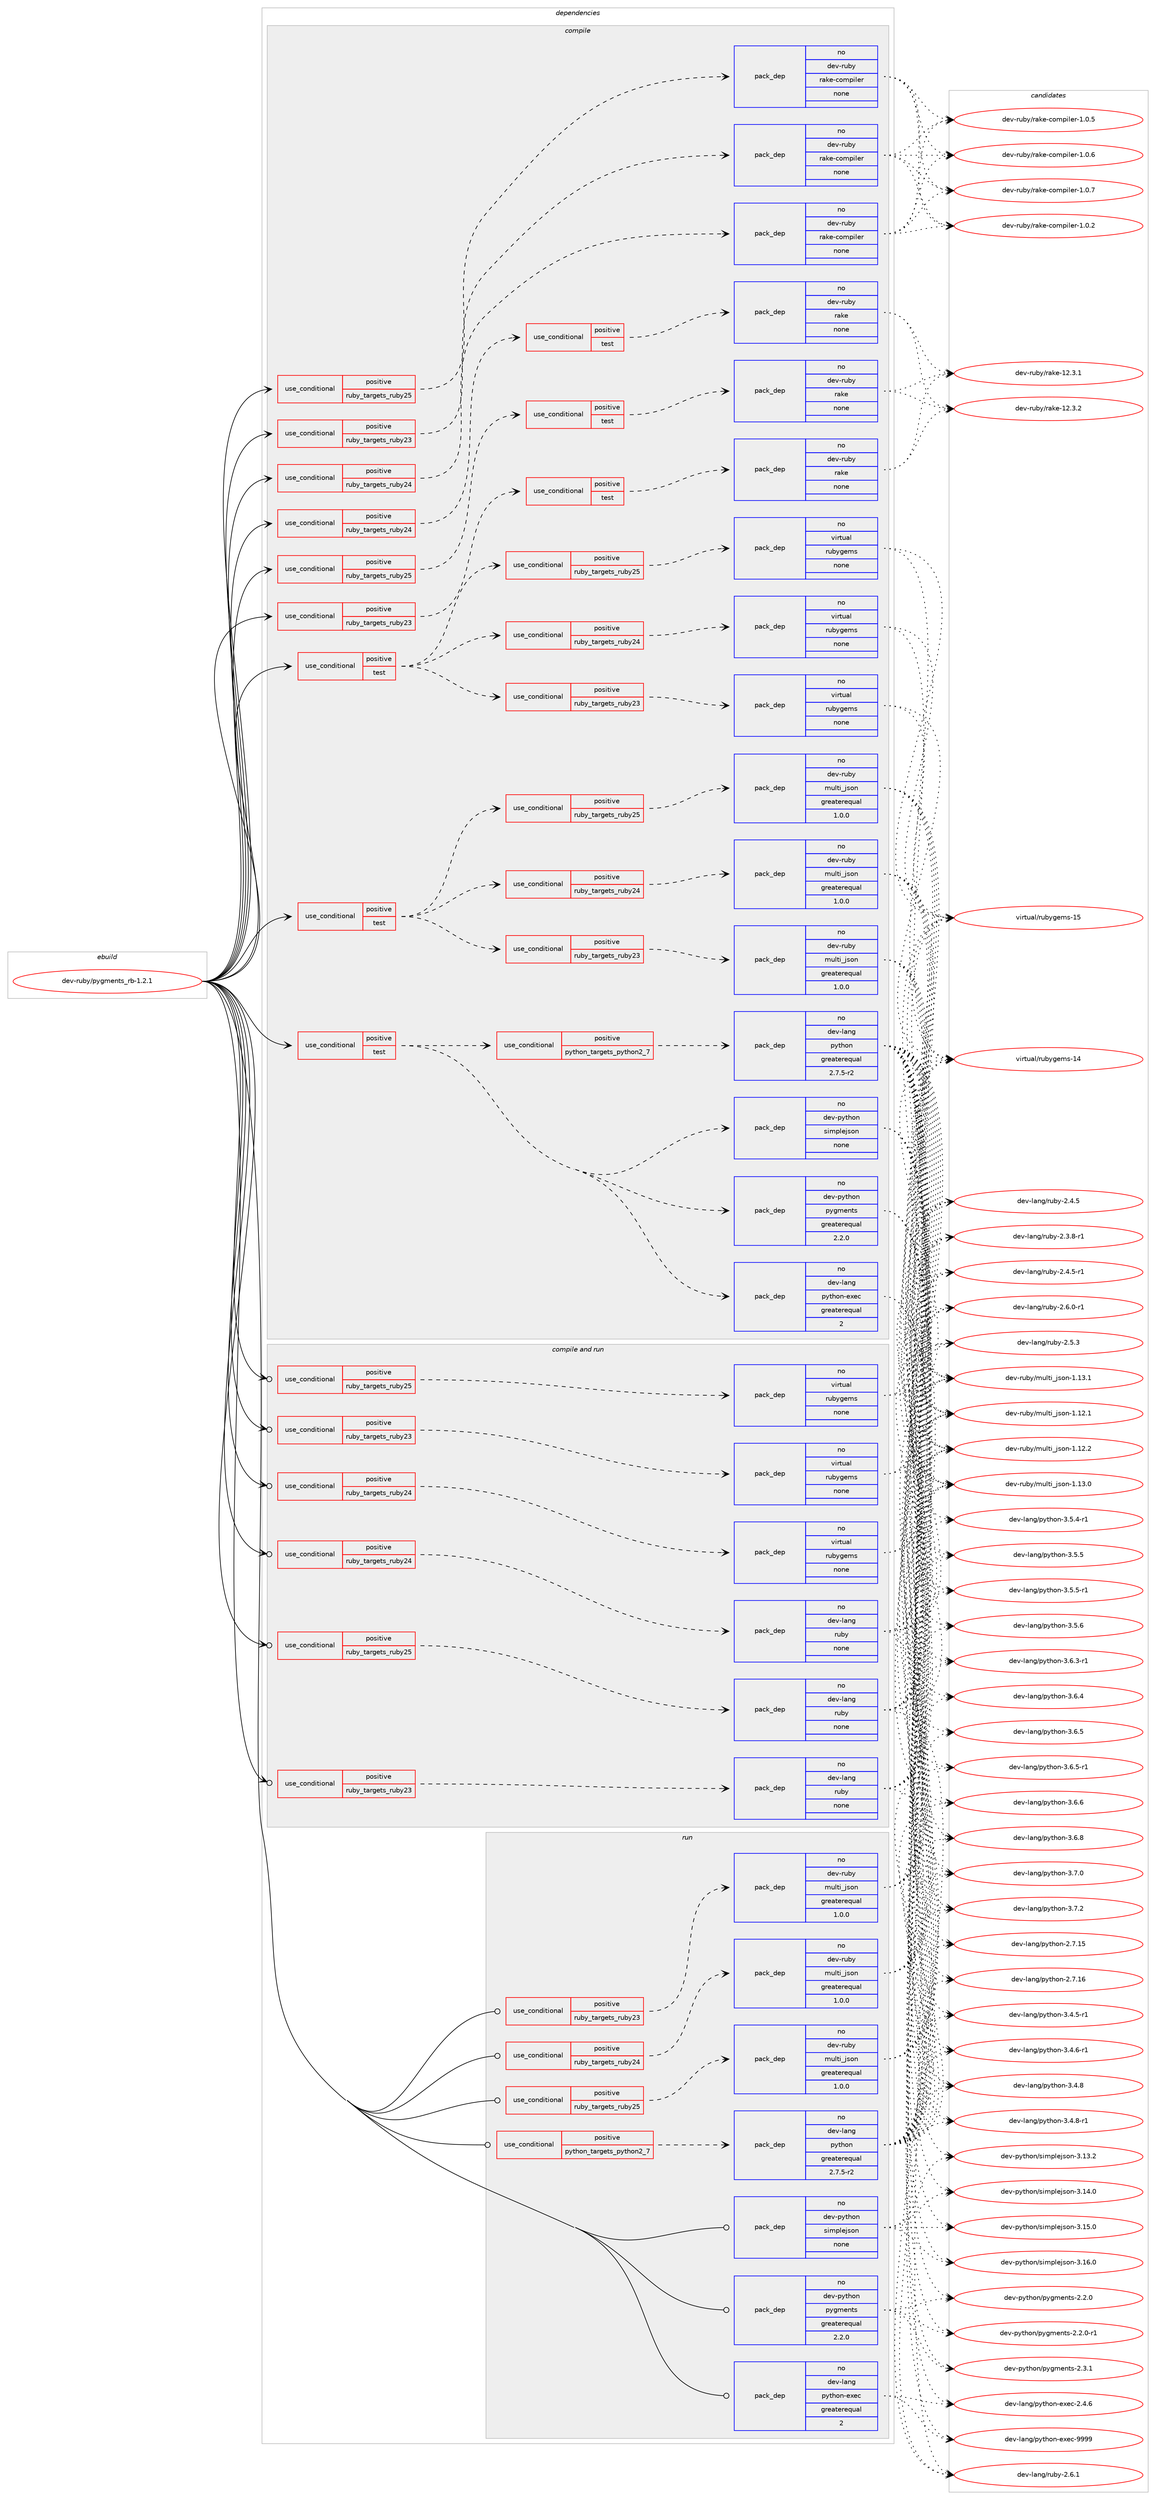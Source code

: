 digraph prolog {

# *************
# Graph options
# *************

newrank=true;
concentrate=true;
compound=true;
graph [rankdir=LR,fontname=Helvetica,fontsize=10,ranksep=1.5];#, ranksep=2.5, nodesep=0.2];
edge  [arrowhead=vee];
node  [fontname=Helvetica,fontsize=10];

# **********
# The ebuild
# **********

subgraph cluster_leftcol {
color=gray;
rank=same;
label=<<i>ebuild</i>>;
id [label="dev-ruby/pygments_rb-1.2.1", color=red, width=4, href="../dev-ruby/pygments_rb-1.2.1.svg"];
}

# ****************
# The dependencies
# ****************

subgraph cluster_midcol {
color=gray;
label=<<i>dependencies</i>>;
subgraph cluster_compile {
fillcolor="#eeeeee";
style=filled;
label=<<i>compile</i>>;
subgraph cond410202 {
dependency1513046 [label=<<TABLE BORDER="0" CELLBORDER="1" CELLSPACING="0" CELLPADDING="4"><TR><TD ROWSPAN="3" CELLPADDING="10">use_conditional</TD></TR><TR><TD>positive</TD></TR><TR><TD>ruby_targets_ruby23</TD></TR></TABLE>>, shape=none, color=red];
subgraph cond410203 {
dependency1513047 [label=<<TABLE BORDER="0" CELLBORDER="1" CELLSPACING="0" CELLPADDING="4"><TR><TD ROWSPAN="3" CELLPADDING="10">use_conditional</TD></TR><TR><TD>positive</TD></TR><TR><TD>test</TD></TR></TABLE>>, shape=none, color=red];
subgraph pack1079338 {
dependency1513048 [label=<<TABLE BORDER="0" CELLBORDER="1" CELLSPACING="0" CELLPADDING="4" WIDTH="220"><TR><TD ROWSPAN="6" CELLPADDING="30">pack_dep</TD></TR><TR><TD WIDTH="110">no</TD></TR><TR><TD>dev-ruby</TD></TR><TR><TD>rake</TD></TR><TR><TD>none</TD></TR><TR><TD></TD></TR></TABLE>>, shape=none, color=blue];
}
dependency1513047:e -> dependency1513048:w [weight=20,style="dashed",arrowhead="vee"];
}
dependency1513046:e -> dependency1513047:w [weight=20,style="dashed",arrowhead="vee"];
}
id:e -> dependency1513046:w [weight=20,style="solid",arrowhead="vee"];
subgraph cond410204 {
dependency1513049 [label=<<TABLE BORDER="0" CELLBORDER="1" CELLSPACING="0" CELLPADDING="4"><TR><TD ROWSPAN="3" CELLPADDING="10">use_conditional</TD></TR><TR><TD>positive</TD></TR><TR><TD>ruby_targets_ruby23</TD></TR></TABLE>>, shape=none, color=red];
subgraph pack1079339 {
dependency1513050 [label=<<TABLE BORDER="0" CELLBORDER="1" CELLSPACING="0" CELLPADDING="4" WIDTH="220"><TR><TD ROWSPAN="6" CELLPADDING="30">pack_dep</TD></TR><TR><TD WIDTH="110">no</TD></TR><TR><TD>dev-ruby</TD></TR><TR><TD>rake-compiler</TD></TR><TR><TD>none</TD></TR><TR><TD></TD></TR></TABLE>>, shape=none, color=blue];
}
dependency1513049:e -> dependency1513050:w [weight=20,style="dashed",arrowhead="vee"];
}
id:e -> dependency1513049:w [weight=20,style="solid",arrowhead="vee"];
subgraph cond410205 {
dependency1513051 [label=<<TABLE BORDER="0" CELLBORDER="1" CELLSPACING="0" CELLPADDING="4"><TR><TD ROWSPAN="3" CELLPADDING="10">use_conditional</TD></TR><TR><TD>positive</TD></TR><TR><TD>ruby_targets_ruby24</TD></TR></TABLE>>, shape=none, color=red];
subgraph cond410206 {
dependency1513052 [label=<<TABLE BORDER="0" CELLBORDER="1" CELLSPACING="0" CELLPADDING="4"><TR><TD ROWSPAN="3" CELLPADDING="10">use_conditional</TD></TR><TR><TD>positive</TD></TR><TR><TD>test</TD></TR></TABLE>>, shape=none, color=red];
subgraph pack1079340 {
dependency1513053 [label=<<TABLE BORDER="0" CELLBORDER="1" CELLSPACING="0" CELLPADDING="4" WIDTH="220"><TR><TD ROWSPAN="6" CELLPADDING="30">pack_dep</TD></TR><TR><TD WIDTH="110">no</TD></TR><TR><TD>dev-ruby</TD></TR><TR><TD>rake</TD></TR><TR><TD>none</TD></TR><TR><TD></TD></TR></TABLE>>, shape=none, color=blue];
}
dependency1513052:e -> dependency1513053:w [weight=20,style="dashed",arrowhead="vee"];
}
dependency1513051:e -> dependency1513052:w [weight=20,style="dashed",arrowhead="vee"];
}
id:e -> dependency1513051:w [weight=20,style="solid",arrowhead="vee"];
subgraph cond410207 {
dependency1513054 [label=<<TABLE BORDER="0" CELLBORDER="1" CELLSPACING="0" CELLPADDING="4"><TR><TD ROWSPAN="3" CELLPADDING="10">use_conditional</TD></TR><TR><TD>positive</TD></TR><TR><TD>ruby_targets_ruby24</TD></TR></TABLE>>, shape=none, color=red];
subgraph pack1079341 {
dependency1513055 [label=<<TABLE BORDER="0" CELLBORDER="1" CELLSPACING="0" CELLPADDING="4" WIDTH="220"><TR><TD ROWSPAN="6" CELLPADDING="30">pack_dep</TD></TR><TR><TD WIDTH="110">no</TD></TR><TR><TD>dev-ruby</TD></TR><TR><TD>rake-compiler</TD></TR><TR><TD>none</TD></TR><TR><TD></TD></TR></TABLE>>, shape=none, color=blue];
}
dependency1513054:e -> dependency1513055:w [weight=20,style="dashed",arrowhead="vee"];
}
id:e -> dependency1513054:w [weight=20,style="solid",arrowhead="vee"];
subgraph cond410208 {
dependency1513056 [label=<<TABLE BORDER="0" CELLBORDER="1" CELLSPACING="0" CELLPADDING="4"><TR><TD ROWSPAN="3" CELLPADDING="10">use_conditional</TD></TR><TR><TD>positive</TD></TR><TR><TD>ruby_targets_ruby25</TD></TR></TABLE>>, shape=none, color=red];
subgraph cond410209 {
dependency1513057 [label=<<TABLE BORDER="0" CELLBORDER="1" CELLSPACING="0" CELLPADDING="4"><TR><TD ROWSPAN="3" CELLPADDING="10">use_conditional</TD></TR><TR><TD>positive</TD></TR><TR><TD>test</TD></TR></TABLE>>, shape=none, color=red];
subgraph pack1079342 {
dependency1513058 [label=<<TABLE BORDER="0" CELLBORDER="1" CELLSPACING="0" CELLPADDING="4" WIDTH="220"><TR><TD ROWSPAN="6" CELLPADDING="30">pack_dep</TD></TR><TR><TD WIDTH="110">no</TD></TR><TR><TD>dev-ruby</TD></TR><TR><TD>rake</TD></TR><TR><TD>none</TD></TR><TR><TD></TD></TR></TABLE>>, shape=none, color=blue];
}
dependency1513057:e -> dependency1513058:w [weight=20,style="dashed",arrowhead="vee"];
}
dependency1513056:e -> dependency1513057:w [weight=20,style="dashed",arrowhead="vee"];
}
id:e -> dependency1513056:w [weight=20,style="solid",arrowhead="vee"];
subgraph cond410210 {
dependency1513059 [label=<<TABLE BORDER="0" CELLBORDER="1" CELLSPACING="0" CELLPADDING="4"><TR><TD ROWSPAN="3" CELLPADDING="10">use_conditional</TD></TR><TR><TD>positive</TD></TR><TR><TD>ruby_targets_ruby25</TD></TR></TABLE>>, shape=none, color=red];
subgraph pack1079343 {
dependency1513060 [label=<<TABLE BORDER="0" CELLBORDER="1" CELLSPACING="0" CELLPADDING="4" WIDTH="220"><TR><TD ROWSPAN="6" CELLPADDING="30">pack_dep</TD></TR><TR><TD WIDTH="110">no</TD></TR><TR><TD>dev-ruby</TD></TR><TR><TD>rake-compiler</TD></TR><TR><TD>none</TD></TR><TR><TD></TD></TR></TABLE>>, shape=none, color=blue];
}
dependency1513059:e -> dependency1513060:w [weight=20,style="dashed",arrowhead="vee"];
}
id:e -> dependency1513059:w [weight=20,style="solid",arrowhead="vee"];
subgraph cond410211 {
dependency1513061 [label=<<TABLE BORDER="0" CELLBORDER="1" CELLSPACING="0" CELLPADDING="4"><TR><TD ROWSPAN="3" CELLPADDING="10">use_conditional</TD></TR><TR><TD>positive</TD></TR><TR><TD>test</TD></TR></TABLE>>, shape=none, color=red];
subgraph cond410212 {
dependency1513062 [label=<<TABLE BORDER="0" CELLBORDER="1" CELLSPACING="0" CELLPADDING="4"><TR><TD ROWSPAN="3" CELLPADDING="10">use_conditional</TD></TR><TR><TD>positive</TD></TR><TR><TD>python_targets_python2_7</TD></TR></TABLE>>, shape=none, color=red];
subgraph pack1079344 {
dependency1513063 [label=<<TABLE BORDER="0" CELLBORDER="1" CELLSPACING="0" CELLPADDING="4" WIDTH="220"><TR><TD ROWSPAN="6" CELLPADDING="30">pack_dep</TD></TR><TR><TD WIDTH="110">no</TD></TR><TR><TD>dev-lang</TD></TR><TR><TD>python</TD></TR><TR><TD>greaterequal</TD></TR><TR><TD>2.7.5-r2</TD></TR></TABLE>>, shape=none, color=blue];
}
dependency1513062:e -> dependency1513063:w [weight=20,style="dashed",arrowhead="vee"];
}
dependency1513061:e -> dependency1513062:w [weight=20,style="dashed",arrowhead="vee"];
subgraph pack1079345 {
dependency1513064 [label=<<TABLE BORDER="0" CELLBORDER="1" CELLSPACING="0" CELLPADDING="4" WIDTH="220"><TR><TD ROWSPAN="6" CELLPADDING="30">pack_dep</TD></TR><TR><TD WIDTH="110">no</TD></TR><TR><TD>dev-lang</TD></TR><TR><TD>python-exec</TD></TR><TR><TD>greaterequal</TD></TR><TR><TD>2</TD></TR></TABLE>>, shape=none, color=blue];
}
dependency1513061:e -> dependency1513064:w [weight=20,style="dashed",arrowhead="vee"];
subgraph pack1079346 {
dependency1513065 [label=<<TABLE BORDER="0" CELLBORDER="1" CELLSPACING="0" CELLPADDING="4" WIDTH="220"><TR><TD ROWSPAN="6" CELLPADDING="30">pack_dep</TD></TR><TR><TD WIDTH="110">no</TD></TR><TR><TD>dev-python</TD></TR><TR><TD>pygments</TD></TR><TR><TD>greaterequal</TD></TR><TR><TD>2.2.0</TD></TR></TABLE>>, shape=none, color=blue];
}
dependency1513061:e -> dependency1513065:w [weight=20,style="dashed",arrowhead="vee"];
subgraph pack1079347 {
dependency1513066 [label=<<TABLE BORDER="0" CELLBORDER="1" CELLSPACING="0" CELLPADDING="4" WIDTH="220"><TR><TD ROWSPAN="6" CELLPADDING="30">pack_dep</TD></TR><TR><TD WIDTH="110">no</TD></TR><TR><TD>dev-python</TD></TR><TR><TD>simplejson</TD></TR><TR><TD>none</TD></TR><TR><TD></TD></TR></TABLE>>, shape=none, color=blue];
}
dependency1513061:e -> dependency1513066:w [weight=20,style="dashed",arrowhead="vee"];
}
id:e -> dependency1513061:w [weight=20,style="solid",arrowhead="vee"];
subgraph cond410213 {
dependency1513067 [label=<<TABLE BORDER="0" CELLBORDER="1" CELLSPACING="0" CELLPADDING="4"><TR><TD ROWSPAN="3" CELLPADDING="10">use_conditional</TD></TR><TR><TD>positive</TD></TR><TR><TD>test</TD></TR></TABLE>>, shape=none, color=red];
subgraph cond410214 {
dependency1513068 [label=<<TABLE BORDER="0" CELLBORDER="1" CELLSPACING="0" CELLPADDING="4"><TR><TD ROWSPAN="3" CELLPADDING="10">use_conditional</TD></TR><TR><TD>positive</TD></TR><TR><TD>ruby_targets_ruby23</TD></TR></TABLE>>, shape=none, color=red];
subgraph pack1079348 {
dependency1513069 [label=<<TABLE BORDER="0" CELLBORDER="1" CELLSPACING="0" CELLPADDING="4" WIDTH="220"><TR><TD ROWSPAN="6" CELLPADDING="30">pack_dep</TD></TR><TR><TD WIDTH="110">no</TD></TR><TR><TD>dev-ruby</TD></TR><TR><TD>multi_json</TD></TR><TR><TD>greaterequal</TD></TR><TR><TD>1.0.0</TD></TR></TABLE>>, shape=none, color=blue];
}
dependency1513068:e -> dependency1513069:w [weight=20,style="dashed",arrowhead="vee"];
}
dependency1513067:e -> dependency1513068:w [weight=20,style="dashed",arrowhead="vee"];
subgraph cond410215 {
dependency1513070 [label=<<TABLE BORDER="0" CELLBORDER="1" CELLSPACING="0" CELLPADDING="4"><TR><TD ROWSPAN="3" CELLPADDING="10">use_conditional</TD></TR><TR><TD>positive</TD></TR><TR><TD>ruby_targets_ruby24</TD></TR></TABLE>>, shape=none, color=red];
subgraph pack1079349 {
dependency1513071 [label=<<TABLE BORDER="0" CELLBORDER="1" CELLSPACING="0" CELLPADDING="4" WIDTH="220"><TR><TD ROWSPAN="6" CELLPADDING="30">pack_dep</TD></TR><TR><TD WIDTH="110">no</TD></TR><TR><TD>dev-ruby</TD></TR><TR><TD>multi_json</TD></TR><TR><TD>greaterequal</TD></TR><TR><TD>1.0.0</TD></TR></TABLE>>, shape=none, color=blue];
}
dependency1513070:e -> dependency1513071:w [weight=20,style="dashed",arrowhead="vee"];
}
dependency1513067:e -> dependency1513070:w [weight=20,style="dashed",arrowhead="vee"];
subgraph cond410216 {
dependency1513072 [label=<<TABLE BORDER="0" CELLBORDER="1" CELLSPACING="0" CELLPADDING="4"><TR><TD ROWSPAN="3" CELLPADDING="10">use_conditional</TD></TR><TR><TD>positive</TD></TR><TR><TD>ruby_targets_ruby25</TD></TR></TABLE>>, shape=none, color=red];
subgraph pack1079350 {
dependency1513073 [label=<<TABLE BORDER="0" CELLBORDER="1" CELLSPACING="0" CELLPADDING="4" WIDTH="220"><TR><TD ROWSPAN="6" CELLPADDING="30">pack_dep</TD></TR><TR><TD WIDTH="110">no</TD></TR><TR><TD>dev-ruby</TD></TR><TR><TD>multi_json</TD></TR><TR><TD>greaterequal</TD></TR><TR><TD>1.0.0</TD></TR></TABLE>>, shape=none, color=blue];
}
dependency1513072:e -> dependency1513073:w [weight=20,style="dashed",arrowhead="vee"];
}
dependency1513067:e -> dependency1513072:w [weight=20,style="dashed",arrowhead="vee"];
}
id:e -> dependency1513067:w [weight=20,style="solid",arrowhead="vee"];
subgraph cond410217 {
dependency1513074 [label=<<TABLE BORDER="0" CELLBORDER="1" CELLSPACING="0" CELLPADDING="4"><TR><TD ROWSPAN="3" CELLPADDING="10">use_conditional</TD></TR><TR><TD>positive</TD></TR><TR><TD>test</TD></TR></TABLE>>, shape=none, color=red];
subgraph cond410218 {
dependency1513075 [label=<<TABLE BORDER="0" CELLBORDER="1" CELLSPACING="0" CELLPADDING="4"><TR><TD ROWSPAN="3" CELLPADDING="10">use_conditional</TD></TR><TR><TD>positive</TD></TR><TR><TD>ruby_targets_ruby23</TD></TR></TABLE>>, shape=none, color=red];
subgraph pack1079351 {
dependency1513076 [label=<<TABLE BORDER="0" CELLBORDER="1" CELLSPACING="0" CELLPADDING="4" WIDTH="220"><TR><TD ROWSPAN="6" CELLPADDING="30">pack_dep</TD></TR><TR><TD WIDTH="110">no</TD></TR><TR><TD>virtual</TD></TR><TR><TD>rubygems</TD></TR><TR><TD>none</TD></TR><TR><TD></TD></TR></TABLE>>, shape=none, color=blue];
}
dependency1513075:e -> dependency1513076:w [weight=20,style="dashed",arrowhead="vee"];
}
dependency1513074:e -> dependency1513075:w [weight=20,style="dashed",arrowhead="vee"];
subgraph cond410219 {
dependency1513077 [label=<<TABLE BORDER="0" CELLBORDER="1" CELLSPACING="0" CELLPADDING="4"><TR><TD ROWSPAN="3" CELLPADDING="10">use_conditional</TD></TR><TR><TD>positive</TD></TR><TR><TD>ruby_targets_ruby24</TD></TR></TABLE>>, shape=none, color=red];
subgraph pack1079352 {
dependency1513078 [label=<<TABLE BORDER="0" CELLBORDER="1" CELLSPACING="0" CELLPADDING="4" WIDTH="220"><TR><TD ROWSPAN="6" CELLPADDING="30">pack_dep</TD></TR><TR><TD WIDTH="110">no</TD></TR><TR><TD>virtual</TD></TR><TR><TD>rubygems</TD></TR><TR><TD>none</TD></TR><TR><TD></TD></TR></TABLE>>, shape=none, color=blue];
}
dependency1513077:e -> dependency1513078:w [weight=20,style="dashed",arrowhead="vee"];
}
dependency1513074:e -> dependency1513077:w [weight=20,style="dashed",arrowhead="vee"];
subgraph cond410220 {
dependency1513079 [label=<<TABLE BORDER="0" CELLBORDER="1" CELLSPACING="0" CELLPADDING="4"><TR><TD ROWSPAN="3" CELLPADDING="10">use_conditional</TD></TR><TR><TD>positive</TD></TR><TR><TD>ruby_targets_ruby25</TD></TR></TABLE>>, shape=none, color=red];
subgraph pack1079353 {
dependency1513080 [label=<<TABLE BORDER="0" CELLBORDER="1" CELLSPACING="0" CELLPADDING="4" WIDTH="220"><TR><TD ROWSPAN="6" CELLPADDING="30">pack_dep</TD></TR><TR><TD WIDTH="110">no</TD></TR><TR><TD>virtual</TD></TR><TR><TD>rubygems</TD></TR><TR><TD>none</TD></TR><TR><TD></TD></TR></TABLE>>, shape=none, color=blue];
}
dependency1513079:e -> dependency1513080:w [weight=20,style="dashed",arrowhead="vee"];
}
dependency1513074:e -> dependency1513079:w [weight=20,style="dashed",arrowhead="vee"];
}
id:e -> dependency1513074:w [weight=20,style="solid",arrowhead="vee"];
}
subgraph cluster_compileandrun {
fillcolor="#eeeeee";
style=filled;
label=<<i>compile and run</i>>;
subgraph cond410221 {
dependency1513081 [label=<<TABLE BORDER="0" CELLBORDER="1" CELLSPACING="0" CELLPADDING="4"><TR><TD ROWSPAN="3" CELLPADDING="10">use_conditional</TD></TR><TR><TD>positive</TD></TR><TR><TD>ruby_targets_ruby23</TD></TR></TABLE>>, shape=none, color=red];
subgraph pack1079354 {
dependency1513082 [label=<<TABLE BORDER="0" CELLBORDER="1" CELLSPACING="0" CELLPADDING="4" WIDTH="220"><TR><TD ROWSPAN="6" CELLPADDING="30">pack_dep</TD></TR><TR><TD WIDTH="110">no</TD></TR><TR><TD>dev-lang</TD></TR><TR><TD>ruby</TD></TR><TR><TD>none</TD></TR><TR><TD></TD></TR></TABLE>>, shape=none, color=blue];
}
dependency1513081:e -> dependency1513082:w [weight=20,style="dashed",arrowhead="vee"];
}
id:e -> dependency1513081:w [weight=20,style="solid",arrowhead="odotvee"];
subgraph cond410222 {
dependency1513083 [label=<<TABLE BORDER="0" CELLBORDER="1" CELLSPACING="0" CELLPADDING="4"><TR><TD ROWSPAN="3" CELLPADDING="10">use_conditional</TD></TR><TR><TD>positive</TD></TR><TR><TD>ruby_targets_ruby23</TD></TR></TABLE>>, shape=none, color=red];
subgraph pack1079355 {
dependency1513084 [label=<<TABLE BORDER="0" CELLBORDER="1" CELLSPACING="0" CELLPADDING="4" WIDTH="220"><TR><TD ROWSPAN="6" CELLPADDING="30">pack_dep</TD></TR><TR><TD WIDTH="110">no</TD></TR><TR><TD>virtual</TD></TR><TR><TD>rubygems</TD></TR><TR><TD>none</TD></TR><TR><TD></TD></TR></TABLE>>, shape=none, color=blue];
}
dependency1513083:e -> dependency1513084:w [weight=20,style="dashed",arrowhead="vee"];
}
id:e -> dependency1513083:w [weight=20,style="solid",arrowhead="odotvee"];
subgraph cond410223 {
dependency1513085 [label=<<TABLE BORDER="0" CELLBORDER="1" CELLSPACING="0" CELLPADDING="4"><TR><TD ROWSPAN="3" CELLPADDING="10">use_conditional</TD></TR><TR><TD>positive</TD></TR><TR><TD>ruby_targets_ruby24</TD></TR></TABLE>>, shape=none, color=red];
subgraph pack1079356 {
dependency1513086 [label=<<TABLE BORDER="0" CELLBORDER="1" CELLSPACING="0" CELLPADDING="4" WIDTH="220"><TR><TD ROWSPAN="6" CELLPADDING="30">pack_dep</TD></TR><TR><TD WIDTH="110">no</TD></TR><TR><TD>dev-lang</TD></TR><TR><TD>ruby</TD></TR><TR><TD>none</TD></TR><TR><TD></TD></TR></TABLE>>, shape=none, color=blue];
}
dependency1513085:e -> dependency1513086:w [weight=20,style="dashed",arrowhead="vee"];
}
id:e -> dependency1513085:w [weight=20,style="solid",arrowhead="odotvee"];
subgraph cond410224 {
dependency1513087 [label=<<TABLE BORDER="0" CELLBORDER="1" CELLSPACING="0" CELLPADDING="4"><TR><TD ROWSPAN="3" CELLPADDING="10">use_conditional</TD></TR><TR><TD>positive</TD></TR><TR><TD>ruby_targets_ruby24</TD></TR></TABLE>>, shape=none, color=red];
subgraph pack1079357 {
dependency1513088 [label=<<TABLE BORDER="0" CELLBORDER="1" CELLSPACING="0" CELLPADDING="4" WIDTH="220"><TR><TD ROWSPAN="6" CELLPADDING="30">pack_dep</TD></TR><TR><TD WIDTH="110">no</TD></TR><TR><TD>virtual</TD></TR><TR><TD>rubygems</TD></TR><TR><TD>none</TD></TR><TR><TD></TD></TR></TABLE>>, shape=none, color=blue];
}
dependency1513087:e -> dependency1513088:w [weight=20,style="dashed",arrowhead="vee"];
}
id:e -> dependency1513087:w [weight=20,style="solid",arrowhead="odotvee"];
subgraph cond410225 {
dependency1513089 [label=<<TABLE BORDER="0" CELLBORDER="1" CELLSPACING="0" CELLPADDING="4"><TR><TD ROWSPAN="3" CELLPADDING="10">use_conditional</TD></TR><TR><TD>positive</TD></TR><TR><TD>ruby_targets_ruby25</TD></TR></TABLE>>, shape=none, color=red];
subgraph pack1079358 {
dependency1513090 [label=<<TABLE BORDER="0" CELLBORDER="1" CELLSPACING="0" CELLPADDING="4" WIDTH="220"><TR><TD ROWSPAN="6" CELLPADDING="30">pack_dep</TD></TR><TR><TD WIDTH="110">no</TD></TR><TR><TD>dev-lang</TD></TR><TR><TD>ruby</TD></TR><TR><TD>none</TD></TR><TR><TD></TD></TR></TABLE>>, shape=none, color=blue];
}
dependency1513089:e -> dependency1513090:w [weight=20,style="dashed",arrowhead="vee"];
}
id:e -> dependency1513089:w [weight=20,style="solid",arrowhead="odotvee"];
subgraph cond410226 {
dependency1513091 [label=<<TABLE BORDER="0" CELLBORDER="1" CELLSPACING="0" CELLPADDING="4"><TR><TD ROWSPAN="3" CELLPADDING="10">use_conditional</TD></TR><TR><TD>positive</TD></TR><TR><TD>ruby_targets_ruby25</TD></TR></TABLE>>, shape=none, color=red];
subgraph pack1079359 {
dependency1513092 [label=<<TABLE BORDER="0" CELLBORDER="1" CELLSPACING="0" CELLPADDING="4" WIDTH="220"><TR><TD ROWSPAN="6" CELLPADDING="30">pack_dep</TD></TR><TR><TD WIDTH="110">no</TD></TR><TR><TD>virtual</TD></TR><TR><TD>rubygems</TD></TR><TR><TD>none</TD></TR><TR><TD></TD></TR></TABLE>>, shape=none, color=blue];
}
dependency1513091:e -> dependency1513092:w [weight=20,style="dashed",arrowhead="vee"];
}
id:e -> dependency1513091:w [weight=20,style="solid",arrowhead="odotvee"];
}
subgraph cluster_run {
fillcolor="#eeeeee";
style=filled;
label=<<i>run</i>>;
subgraph cond410227 {
dependency1513093 [label=<<TABLE BORDER="0" CELLBORDER="1" CELLSPACING="0" CELLPADDING="4"><TR><TD ROWSPAN="3" CELLPADDING="10">use_conditional</TD></TR><TR><TD>positive</TD></TR><TR><TD>python_targets_python2_7</TD></TR></TABLE>>, shape=none, color=red];
subgraph pack1079360 {
dependency1513094 [label=<<TABLE BORDER="0" CELLBORDER="1" CELLSPACING="0" CELLPADDING="4" WIDTH="220"><TR><TD ROWSPAN="6" CELLPADDING="30">pack_dep</TD></TR><TR><TD WIDTH="110">no</TD></TR><TR><TD>dev-lang</TD></TR><TR><TD>python</TD></TR><TR><TD>greaterequal</TD></TR><TR><TD>2.7.5-r2</TD></TR></TABLE>>, shape=none, color=blue];
}
dependency1513093:e -> dependency1513094:w [weight=20,style="dashed",arrowhead="vee"];
}
id:e -> dependency1513093:w [weight=20,style="solid",arrowhead="odot"];
subgraph cond410228 {
dependency1513095 [label=<<TABLE BORDER="0" CELLBORDER="1" CELLSPACING="0" CELLPADDING="4"><TR><TD ROWSPAN="3" CELLPADDING="10">use_conditional</TD></TR><TR><TD>positive</TD></TR><TR><TD>ruby_targets_ruby23</TD></TR></TABLE>>, shape=none, color=red];
subgraph pack1079361 {
dependency1513096 [label=<<TABLE BORDER="0" CELLBORDER="1" CELLSPACING="0" CELLPADDING="4" WIDTH="220"><TR><TD ROWSPAN="6" CELLPADDING="30">pack_dep</TD></TR><TR><TD WIDTH="110">no</TD></TR><TR><TD>dev-ruby</TD></TR><TR><TD>multi_json</TD></TR><TR><TD>greaterequal</TD></TR><TR><TD>1.0.0</TD></TR></TABLE>>, shape=none, color=blue];
}
dependency1513095:e -> dependency1513096:w [weight=20,style="dashed",arrowhead="vee"];
}
id:e -> dependency1513095:w [weight=20,style="solid",arrowhead="odot"];
subgraph cond410229 {
dependency1513097 [label=<<TABLE BORDER="0" CELLBORDER="1" CELLSPACING="0" CELLPADDING="4"><TR><TD ROWSPAN="3" CELLPADDING="10">use_conditional</TD></TR><TR><TD>positive</TD></TR><TR><TD>ruby_targets_ruby24</TD></TR></TABLE>>, shape=none, color=red];
subgraph pack1079362 {
dependency1513098 [label=<<TABLE BORDER="0" CELLBORDER="1" CELLSPACING="0" CELLPADDING="4" WIDTH="220"><TR><TD ROWSPAN="6" CELLPADDING="30">pack_dep</TD></TR><TR><TD WIDTH="110">no</TD></TR><TR><TD>dev-ruby</TD></TR><TR><TD>multi_json</TD></TR><TR><TD>greaterequal</TD></TR><TR><TD>1.0.0</TD></TR></TABLE>>, shape=none, color=blue];
}
dependency1513097:e -> dependency1513098:w [weight=20,style="dashed",arrowhead="vee"];
}
id:e -> dependency1513097:w [weight=20,style="solid",arrowhead="odot"];
subgraph cond410230 {
dependency1513099 [label=<<TABLE BORDER="0" CELLBORDER="1" CELLSPACING="0" CELLPADDING="4"><TR><TD ROWSPAN="3" CELLPADDING="10">use_conditional</TD></TR><TR><TD>positive</TD></TR><TR><TD>ruby_targets_ruby25</TD></TR></TABLE>>, shape=none, color=red];
subgraph pack1079363 {
dependency1513100 [label=<<TABLE BORDER="0" CELLBORDER="1" CELLSPACING="0" CELLPADDING="4" WIDTH="220"><TR><TD ROWSPAN="6" CELLPADDING="30">pack_dep</TD></TR><TR><TD WIDTH="110">no</TD></TR><TR><TD>dev-ruby</TD></TR><TR><TD>multi_json</TD></TR><TR><TD>greaterequal</TD></TR><TR><TD>1.0.0</TD></TR></TABLE>>, shape=none, color=blue];
}
dependency1513099:e -> dependency1513100:w [weight=20,style="dashed",arrowhead="vee"];
}
id:e -> dependency1513099:w [weight=20,style="solid",arrowhead="odot"];
subgraph pack1079364 {
dependency1513101 [label=<<TABLE BORDER="0" CELLBORDER="1" CELLSPACING="0" CELLPADDING="4" WIDTH="220"><TR><TD ROWSPAN="6" CELLPADDING="30">pack_dep</TD></TR><TR><TD WIDTH="110">no</TD></TR><TR><TD>dev-lang</TD></TR><TR><TD>python-exec</TD></TR><TR><TD>greaterequal</TD></TR><TR><TD>2</TD></TR></TABLE>>, shape=none, color=blue];
}
id:e -> dependency1513101:w [weight=20,style="solid",arrowhead="odot"];
subgraph pack1079365 {
dependency1513102 [label=<<TABLE BORDER="0" CELLBORDER="1" CELLSPACING="0" CELLPADDING="4" WIDTH="220"><TR><TD ROWSPAN="6" CELLPADDING="30">pack_dep</TD></TR><TR><TD WIDTH="110">no</TD></TR><TR><TD>dev-python</TD></TR><TR><TD>pygments</TD></TR><TR><TD>greaterequal</TD></TR><TR><TD>2.2.0</TD></TR></TABLE>>, shape=none, color=blue];
}
id:e -> dependency1513102:w [weight=20,style="solid",arrowhead="odot"];
subgraph pack1079366 {
dependency1513103 [label=<<TABLE BORDER="0" CELLBORDER="1" CELLSPACING="0" CELLPADDING="4" WIDTH="220"><TR><TD ROWSPAN="6" CELLPADDING="30">pack_dep</TD></TR><TR><TD WIDTH="110">no</TD></TR><TR><TD>dev-python</TD></TR><TR><TD>simplejson</TD></TR><TR><TD>none</TD></TR><TR><TD></TD></TR></TABLE>>, shape=none, color=blue];
}
id:e -> dependency1513103:w [weight=20,style="solid",arrowhead="odot"];
}
}

# **************
# The candidates
# **************

subgraph cluster_choices {
rank=same;
color=gray;
label=<<i>candidates</i>>;

subgraph choice1079338 {
color=black;
nodesep=1;
choice1001011184511411798121471149710710145495046514649 [label="dev-ruby/rake-12.3.1", color=red, width=4,href="../dev-ruby/rake-12.3.1.svg"];
choice1001011184511411798121471149710710145495046514650 [label="dev-ruby/rake-12.3.2", color=red, width=4,href="../dev-ruby/rake-12.3.2.svg"];
dependency1513048:e -> choice1001011184511411798121471149710710145495046514649:w [style=dotted,weight="100"];
dependency1513048:e -> choice1001011184511411798121471149710710145495046514650:w [style=dotted,weight="100"];
}
subgraph choice1079339 {
color=black;
nodesep=1;
choice100101118451141179812147114971071014599111109112105108101114454946484650 [label="dev-ruby/rake-compiler-1.0.2", color=red, width=4,href="../dev-ruby/rake-compiler-1.0.2.svg"];
choice100101118451141179812147114971071014599111109112105108101114454946484653 [label="dev-ruby/rake-compiler-1.0.5", color=red, width=4,href="../dev-ruby/rake-compiler-1.0.5.svg"];
choice100101118451141179812147114971071014599111109112105108101114454946484654 [label="dev-ruby/rake-compiler-1.0.6", color=red, width=4,href="../dev-ruby/rake-compiler-1.0.6.svg"];
choice100101118451141179812147114971071014599111109112105108101114454946484655 [label="dev-ruby/rake-compiler-1.0.7", color=red, width=4,href="../dev-ruby/rake-compiler-1.0.7.svg"];
dependency1513050:e -> choice100101118451141179812147114971071014599111109112105108101114454946484650:w [style=dotted,weight="100"];
dependency1513050:e -> choice100101118451141179812147114971071014599111109112105108101114454946484653:w [style=dotted,weight="100"];
dependency1513050:e -> choice100101118451141179812147114971071014599111109112105108101114454946484654:w [style=dotted,weight="100"];
dependency1513050:e -> choice100101118451141179812147114971071014599111109112105108101114454946484655:w [style=dotted,weight="100"];
}
subgraph choice1079340 {
color=black;
nodesep=1;
choice1001011184511411798121471149710710145495046514649 [label="dev-ruby/rake-12.3.1", color=red, width=4,href="../dev-ruby/rake-12.3.1.svg"];
choice1001011184511411798121471149710710145495046514650 [label="dev-ruby/rake-12.3.2", color=red, width=4,href="../dev-ruby/rake-12.3.2.svg"];
dependency1513053:e -> choice1001011184511411798121471149710710145495046514649:w [style=dotted,weight="100"];
dependency1513053:e -> choice1001011184511411798121471149710710145495046514650:w [style=dotted,weight="100"];
}
subgraph choice1079341 {
color=black;
nodesep=1;
choice100101118451141179812147114971071014599111109112105108101114454946484650 [label="dev-ruby/rake-compiler-1.0.2", color=red, width=4,href="../dev-ruby/rake-compiler-1.0.2.svg"];
choice100101118451141179812147114971071014599111109112105108101114454946484653 [label="dev-ruby/rake-compiler-1.0.5", color=red, width=4,href="../dev-ruby/rake-compiler-1.0.5.svg"];
choice100101118451141179812147114971071014599111109112105108101114454946484654 [label="dev-ruby/rake-compiler-1.0.6", color=red, width=4,href="../dev-ruby/rake-compiler-1.0.6.svg"];
choice100101118451141179812147114971071014599111109112105108101114454946484655 [label="dev-ruby/rake-compiler-1.0.7", color=red, width=4,href="../dev-ruby/rake-compiler-1.0.7.svg"];
dependency1513055:e -> choice100101118451141179812147114971071014599111109112105108101114454946484650:w [style=dotted,weight="100"];
dependency1513055:e -> choice100101118451141179812147114971071014599111109112105108101114454946484653:w [style=dotted,weight="100"];
dependency1513055:e -> choice100101118451141179812147114971071014599111109112105108101114454946484654:w [style=dotted,weight="100"];
dependency1513055:e -> choice100101118451141179812147114971071014599111109112105108101114454946484655:w [style=dotted,weight="100"];
}
subgraph choice1079342 {
color=black;
nodesep=1;
choice1001011184511411798121471149710710145495046514649 [label="dev-ruby/rake-12.3.1", color=red, width=4,href="../dev-ruby/rake-12.3.1.svg"];
choice1001011184511411798121471149710710145495046514650 [label="dev-ruby/rake-12.3.2", color=red, width=4,href="../dev-ruby/rake-12.3.2.svg"];
dependency1513058:e -> choice1001011184511411798121471149710710145495046514649:w [style=dotted,weight="100"];
dependency1513058:e -> choice1001011184511411798121471149710710145495046514650:w [style=dotted,weight="100"];
}
subgraph choice1079343 {
color=black;
nodesep=1;
choice100101118451141179812147114971071014599111109112105108101114454946484650 [label="dev-ruby/rake-compiler-1.0.2", color=red, width=4,href="../dev-ruby/rake-compiler-1.0.2.svg"];
choice100101118451141179812147114971071014599111109112105108101114454946484653 [label="dev-ruby/rake-compiler-1.0.5", color=red, width=4,href="../dev-ruby/rake-compiler-1.0.5.svg"];
choice100101118451141179812147114971071014599111109112105108101114454946484654 [label="dev-ruby/rake-compiler-1.0.6", color=red, width=4,href="../dev-ruby/rake-compiler-1.0.6.svg"];
choice100101118451141179812147114971071014599111109112105108101114454946484655 [label="dev-ruby/rake-compiler-1.0.7", color=red, width=4,href="../dev-ruby/rake-compiler-1.0.7.svg"];
dependency1513060:e -> choice100101118451141179812147114971071014599111109112105108101114454946484650:w [style=dotted,weight="100"];
dependency1513060:e -> choice100101118451141179812147114971071014599111109112105108101114454946484653:w [style=dotted,weight="100"];
dependency1513060:e -> choice100101118451141179812147114971071014599111109112105108101114454946484654:w [style=dotted,weight="100"];
dependency1513060:e -> choice100101118451141179812147114971071014599111109112105108101114454946484655:w [style=dotted,weight="100"];
}
subgraph choice1079344 {
color=black;
nodesep=1;
choice10010111845108971101034711212111610411111045504655464953 [label="dev-lang/python-2.7.15", color=red, width=4,href="../dev-lang/python-2.7.15.svg"];
choice10010111845108971101034711212111610411111045504655464954 [label="dev-lang/python-2.7.16", color=red, width=4,href="../dev-lang/python-2.7.16.svg"];
choice1001011184510897110103471121211161041111104551465246534511449 [label="dev-lang/python-3.4.5-r1", color=red, width=4,href="../dev-lang/python-3.4.5-r1.svg"];
choice1001011184510897110103471121211161041111104551465246544511449 [label="dev-lang/python-3.4.6-r1", color=red, width=4,href="../dev-lang/python-3.4.6-r1.svg"];
choice100101118451089711010347112121116104111110455146524656 [label="dev-lang/python-3.4.8", color=red, width=4,href="../dev-lang/python-3.4.8.svg"];
choice1001011184510897110103471121211161041111104551465246564511449 [label="dev-lang/python-3.4.8-r1", color=red, width=4,href="../dev-lang/python-3.4.8-r1.svg"];
choice1001011184510897110103471121211161041111104551465346524511449 [label="dev-lang/python-3.5.4-r1", color=red, width=4,href="../dev-lang/python-3.5.4-r1.svg"];
choice100101118451089711010347112121116104111110455146534653 [label="dev-lang/python-3.5.5", color=red, width=4,href="../dev-lang/python-3.5.5.svg"];
choice1001011184510897110103471121211161041111104551465346534511449 [label="dev-lang/python-3.5.5-r1", color=red, width=4,href="../dev-lang/python-3.5.5-r1.svg"];
choice100101118451089711010347112121116104111110455146534654 [label="dev-lang/python-3.5.6", color=red, width=4,href="../dev-lang/python-3.5.6.svg"];
choice1001011184510897110103471121211161041111104551465446514511449 [label="dev-lang/python-3.6.3-r1", color=red, width=4,href="../dev-lang/python-3.6.3-r1.svg"];
choice100101118451089711010347112121116104111110455146544652 [label="dev-lang/python-3.6.4", color=red, width=4,href="../dev-lang/python-3.6.4.svg"];
choice100101118451089711010347112121116104111110455146544653 [label="dev-lang/python-3.6.5", color=red, width=4,href="../dev-lang/python-3.6.5.svg"];
choice1001011184510897110103471121211161041111104551465446534511449 [label="dev-lang/python-3.6.5-r1", color=red, width=4,href="../dev-lang/python-3.6.5-r1.svg"];
choice100101118451089711010347112121116104111110455146544654 [label="dev-lang/python-3.6.6", color=red, width=4,href="../dev-lang/python-3.6.6.svg"];
choice100101118451089711010347112121116104111110455146544656 [label="dev-lang/python-3.6.8", color=red, width=4,href="../dev-lang/python-3.6.8.svg"];
choice100101118451089711010347112121116104111110455146554648 [label="dev-lang/python-3.7.0", color=red, width=4,href="../dev-lang/python-3.7.0.svg"];
choice100101118451089711010347112121116104111110455146554650 [label="dev-lang/python-3.7.2", color=red, width=4,href="../dev-lang/python-3.7.2.svg"];
dependency1513063:e -> choice10010111845108971101034711212111610411111045504655464953:w [style=dotted,weight="100"];
dependency1513063:e -> choice10010111845108971101034711212111610411111045504655464954:w [style=dotted,weight="100"];
dependency1513063:e -> choice1001011184510897110103471121211161041111104551465246534511449:w [style=dotted,weight="100"];
dependency1513063:e -> choice1001011184510897110103471121211161041111104551465246544511449:w [style=dotted,weight="100"];
dependency1513063:e -> choice100101118451089711010347112121116104111110455146524656:w [style=dotted,weight="100"];
dependency1513063:e -> choice1001011184510897110103471121211161041111104551465246564511449:w [style=dotted,weight="100"];
dependency1513063:e -> choice1001011184510897110103471121211161041111104551465346524511449:w [style=dotted,weight="100"];
dependency1513063:e -> choice100101118451089711010347112121116104111110455146534653:w [style=dotted,weight="100"];
dependency1513063:e -> choice1001011184510897110103471121211161041111104551465346534511449:w [style=dotted,weight="100"];
dependency1513063:e -> choice100101118451089711010347112121116104111110455146534654:w [style=dotted,weight="100"];
dependency1513063:e -> choice1001011184510897110103471121211161041111104551465446514511449:w [style=dotted,weight="100"];
dependency1513063:e -> choice100101118451089711010347112121116104111110455146544652:w [style=dotted,weight="100"];
dependency1513063:e -> choice100101118451089711010347112121116104111110455146544653:w [style=dotted,weight="100"];
dependency1513063:e -> choice1001011184510897110103471121211161041111104551465446534511449:w [style=dotted,weight="100"];
dependency1513063:e -> choice100101118451089711010347112121116104111110455146544654:w [style=dotted,weight="100"];
dependency1513063:e -> choice100101118451089711010347112121116104111110455146544656:w [style=dotted,weight="100"];
dependency1513063:e -> choice100101118451089711010347112121116104111110455146554648:w [style=dotted,weight="100"];
dependency1513063:e -> choice100101118451089711010347112121116104111110455146554650:w [style=dotted,weight="100"];
}
subgraph choice1079345 {
color=black;
nodesep=1;
choice1001011184510897110103471121211161041111104510112010199455046524654 [label="dev-lang/python-exec-2.4.6", color=red, width=4,href="../dev-lang/python-exec-2.4.6.svg"];
choice10010111845108971101034711212111610411111045101120101994557575757 [label="dev-lang/python-exec-9999", color=red, width=4,href="../dev-lang/python-exec-9999.svg"];
dependency1513064:e -> choice1001011184510897110103471121211161041111104510112010199455046524654:w [style=dotted,weight="100"];
dependency1513064:e -> choice10010111845108971101034711212111610411111045101120101994557575757:w [style=dotted,weight="100"];
}
subgraph choice1079346 {
color=black;
nodesep=1;
choice1001011184511212111610411111047112121103109101110116115455046504648 [label="dev-python/pygments-2.2.0", color=red, width=4,href="../dev-python/pygments-2.2.0.svg"];
choice10010111845112121116104111110471121211031091011101161154550465046484511449 [label="dev-python/pygments-2.2.0-r1", color=red, width=4,href="../dev-python/pygments-2.2.0-r1.svg"];
choice1001011184511212111610411111047112121103109101110116115455046514649 [label="dev-python/pygments-2.3.1", color=red, width=4,href="../dev-python/pygments-2.3.1.svg"];
dependency1513065:e -> choice1001011184511212111610411111047112121103109101110116115455046504648:w [style=dotted,weight="100"];
dependency1513065:e -> choice10010111845112121116104111110471121211031091011101161154550465046484511449:w [style=dotted,weight="100"];
dependency1513065:e -> choice1001011184511212111610411111047112121103109101110116115455046514649:w [style=dotted,weight="100"];
}
subgraph choice1079347 {
color=black;
nodesep=1;
choice100101118451121211161041111104711510510911210810110611511111045514649514650 [label="dev-python/simplejson-3.13.2", color=red, width=4,href="../dev-python/simplejson-3.13.2.svg"];
choice100101118451121211161041111104711510510911210810110611511111045514649524648 [label="dev-python/simplejson-3.14.0", color=red, width=4,href="../dev-python/simplejson-3.14.0.svg"];
choice100101118451121211161041111104711510510911210810110611511111045514649534648 [label="dev-python/simplejson-3.15.0", color=red, width=4,href="../dev-python/simplejson-3.15.0.svg"];
choice100101118451121211161041111104711510510911210810110611511111045514649544648 [label="dev-python/simplejson-3.16.0", color=red, width=4,href="../dev-python/simplejson-3.16.0.svg"];
dependency1513066:e -> choice100101118451121211161041111104711510510911210810110611511111045514649514650:w [style=dotted,weight="100"];
dependency1513066:e -> choice100101118451121211161041111104711510510911210810110611511111045514649524648:w [style=dotted,weight="100"];
dependency1513066:e -> choice100101118451121211161041111104711510510911210810110611511111045514649534648:w [style=dotted,weight="100"];
dependency1513066:e -> choice100101118451121211161041111104711510510911210810110611511111045514649544648:w [style=dotted,weight="100"];
}
subgraph choice1079348 {
color=black;
nodesep=1;
choice1001011184511411798121471091171081161059510611511111045494649504649 [label="dev-ruby/multi_json-1.12.1", color=red, width=4,href="../dev-ruby/multi_json-1.12.1.svg"];
choice1001011184511411798121471091171081161059510611511111045494649504650 [label="dev-ruby/multi_json-1.12.2", color=red, width=4,href="../dev-ruby/multi_json-1.12.2.svg"];
choice1001011184511411798121471091171081161059510611511111045494649514648 [label="dev-ruby/multi_json-1.13.0", color=red, width=4,href="../dev-ruby/multi_json-1.13.0.svg"];
choice1001011184511411798121471091171081161059510611511111045494649514649 [label="dev-ruby/multi_json-1.13.1", color=red, width=4,href="../dev-ruby/multi_json-1.13.1.svg"];
dependency1513069:e -> choice1001011184511411798121471091171081161059510611511111045494649504649:w [style=dotted,weight="100"];
dependency1513069:e -> choice1001011184511411798121471091171081161059510611511111045494649504650:w [style=dotted,weight="100"];
dependency1513069:e -> choice1001011184511411798121471091171081161059510611511111045494649514648:w [style=dotted,weight="100"];
dependency1513069:e -> choice1001011184511411798121471091171081161059510611511111045494649514649:w [style=dotted,weight="100"];
}
subgraph choice1079349 {
color=black;
nodesep=1;
choice1001011184511411798121471091171081161059510611511111045494649504649 [label="dev-ruby/multi_json-1.12.1", color=red, width=4,href="../dev-ruby/multi_json-1.12.1.svg"];
choice1001011184511411798121471091171081161059510611511111045494649504650 [label="dev-ruby/multi_json-1.12.2", color=red, width=4,href="../dev-ruby/multi_json-1.12.2.svg"];
choice1001011184511411798121471091171081161059510611511111045494649514648 [label="dev-ruby/multi_json-1.13.0", color=red, width=4,href="../dev-ruby/multi_json-1.13.0.svg"];
choice1001011184511411798121471091171081161059510611511111045494649514649 [label="dev-ruby/multi_json-1.13.1", color=red, width=4,href="../dev-ruby/multi_json-1.13.1.svg"];
dependency1513071:e -> choice1001011184511411798121471091171081161059510611511111045494649504649:w [style=dotted,weight="100"];
dependency1513071:e -> choice1001011184511411798121471091171081161059510611511111045494649504650:w [style=dotted,weight="100"];
dependency1513071:e -> choice1001011184511411798121471091171081161059510611511111045494649514648:w [style=dotted,weight="100"];
dependency1513071:e -> choice1001011184511411798121471091171081161059510611511111045494649514649:w [style=dotted,weight="100"];
}
subgraph choice1079350 {
color=black;
nodesep=1;
choice1001011184511411798121471091171081161059510611511111045494649504649 [label="dev-ruby/multi_json-1.12.1", color=red, width=4,href="../dev-ruby/multi_json-1.12.1.svg"];
choice1001011184511411798121471091171081161059510611511111045494649504650 [label="dev-ruby/multi_json-1.12.2", color=red, width=4,href="../dev-ruby/multi_json-1.12.2.svg"];
choice1001011184511411798121471091171081161059510611511111045494649514648 [label="dev-ruby/multi_json-1.13.0", color=red, width=4,href="../dev-ruby/multi_json-1.13.0.svg"];
choice1001011184511411798121471091171081161059510611511111045494649514649 [label="dev-ruby/multi_json-1.13.1", color=red, width=4,href="../dev-ruby/multi_json-1.13.1.svg"];
dependency1513073:e -> choice1001011184511411798121471091171081161059510611511111045494649504649:w [style=dotted,weight="100"];
dependency1513073:e -> choice1001011184511411798121471091171081161059510611511111045494649504650:w [style=dotted,weight="100"];
dependency1513073:e -> choice1001011184511411798121471091171081161059510611511111045494649514648:w [style=dotted,weight="100"];
dependency1513073:e -> choice1001011184511411798121471091171081161059510611511111045494649514649:w [style=dotted,weight="100"];
}
subgraph choice1079351 {
color=black;
nodesep=1;
choice118105114116117971084711411798121103101109115454952 [label="virtual/rubygems-14", color=red, width=4,href="../virtual/rubygems-14.svg"];
choice118105114116117971084711411798121103101109115454953 [label="virtual/rubygems-15", color=red, width=4,href="../virtual/rubygems-15.svg"];
dependency1513076:e -> choice118105114116117971084711411798121103101109115454952:w [style=dotted,weight="100"];
dependency1513076:e -> choice118105114116117971084711411798121103101109115454953:w [style=dotted,weight="100"];
}
subgraph choice1079352 {
color=black;
nodesep=1;
choice118105114116117971084711411798121103101109115454952 [label="virtual/rubygems-14", color=red, width=4,href="../virtual/rubygems-14.svg"];
choice118105114116117971084711411798121103101109115454953 [label="virtual/rubygems-15", color=red, width=4,href="../virtual/rubygems-15.svg"];
dependency1513078:e -> choice118105114116117971084711411798121103101109115454952:w [style=dotted,weight="100"];
dependency1513078:e -> choice118105114116117971084711411798121103101109115454953:w [style=dotted,weight="100"];
}
subgraph choice1079353 {
color=black;
nodesep=1;
choice118105114116117971084711411798121103101109115454952 [label="virtual/rubygems-14", color=red, width=4,href="../virtual/rubygems-14.svg"];
choice118105114116117971084711411798121103101109115454953 [label="virtual/rubygems-15", color=red, width=4,href="../virtual/rubygems-15.svg"];
dependency1513080:e -> choice118105114116117971084711411798121103101109115454952:w [style=dotted,weight="100"];
dependency1513080:e -> choice118105114116117971084711411798121103101109115454953:w [style=dotted,weight="100"];
}
subgraph choice1079354 {
color=black;
nodesep=1;
choice100101118451089711010347114117981214550465146564511449 [label="dev-lang/ruby-2.3.8-r1", color=red, width=4,href="../dev-lang/ruby-2.3.8-r1.svg"];
choice10010111845108971101034711411798121455046524653 [label="dev-lang/ruby-2.4.5", color=red, width=4,href="../dev-lang/ruby-2.4.5.svg"];
choice100101118451089711010347114117981214550465246534511449 [label="dev-lang/ruby-2.4.5-r1", color=red, width=4,href="../dev-lang/ruby-2.4.5-r1.svg"];
choice10010111845108971101034711411798121455046534651 [label="dev-lang/ruby-2.5.3", color=red, width=4,href="../dev-lang/ruby-2.5.3.svg"];
choice100101118451089711010347114117981214550465446484511449 [label="dev-lang/ruby-2.6.0-r1", color=red, width=4,href="../dev-lang/ruby-2.6.0-r1.svg"];
choice10010111845108971101034711411798121455046544649 [label="dev-lang/ruby-2.6.1", color=red, width=4,href="../dev-lang/ruby-2.6.1.svg"];
dependency1513082:e -> choice100101118451089711010347114117981214550465146564511449:w [style=dotted,weight="100"];
dependency1513082:e -> choice10010111845108971101034711411798121455046524653:w [style=dotted,weight="100"];
dependency1513082:e -> choice100101118451089711010347114117981214550465246534511449:w [style=dotted,weight="100"];
dependency1513082:e -> choice10010111845108971101034711411798121455046534651:w [style=dotted,weight="100"];
dependency1513082:e -> choice100101118451089711010347114117981214550465446484511449:w [style=dotted,weight="100"];
dependency1513082:e -> choice10010111845108971101034711411798121455046544649:w [style=dotted,weight="100"];
}
subgraph choice1079355 {
color=black;
nodesep=1;
choice118105114116117971084711411798121103101109115454952 [label="virtual/rubygems-14", color=red, width=4,href="../virtual/rubygems-14.svg"];
choice118105114116117971084711411798121103101109115454953 [label="virtual/rubygems-15", color=red, width=4,href="../virtual/rubygems-15.svg"];
dependency1513084:e -> choice118105114116117971084711411798121103101109115454952:w [style=dotted,weight="100"];
dependency1513084:e -> choice118105114116117971084711411798121103101109115454953:w [style=dotted,weight="100"];
}
subgraph choice1079356 {
color=black;
nodesep=1;
choice100101118451089711010347114117981214550465146564511449 [label="dev-lang/ruby-2.3.8-r1", color=red, width=4,href="../dev-lang/ruby-2.3.8-r1.svg"];
choice10010111845108971101034711411798121455046524653 [label="dev-lang/ruby-2.4.5", color=red, width=4,href="../dev-lang/ruby-2.4.5.svg"];
choice100101118451089711010347114117981214550465246534511449 [label="dev-lang/ruby-2.4.5-r1", color=red, width=4,href="../dev-lang/ruby-2.4.5-r1.svg"];
choice10010111845108971101034711411798121455046534651 [label="dev-lang/ruby-2.5.3", color=red, width=4,href="../dev-lang/ruby-2.5.3.svg"];
choice100101118451089711010347114117981214550465446484511449 [label="dev-lang/ruby-2.6.0-r1", color=red, width=4,href="../dev-lang/ruby-2.6.0-r1.svg"];
choice10010111845108971101034711411798121455046544649 [label="dev-lang/ruby-2.6.1", color=red, width=4,href="../dev-lang/ruby-2.6.1.svg"];
dependency1513086:e -> choice100101118451089711010347114117981214550465146564511449:w [style=dotted,weight="100"];
dependency1513086:e -> choice10010111845108971101034711411798121455046524653:w [style=dotted,weight="100"];
dependency1513086:e -> choice100101118451089711010347114117981214550465246534511449:w [style=dotted,weight="100"];
dependency1513086:e -> choice10010111845108971101034711411798121455046534651:w [style=dotted,weight="100"];
dependency1513086:e -> choice100101118451089711010347114117981214550465446484511449:w [style=dotted,weight="100"];
dependency1513086:e -> choice10010111845108971101034711411798121455046544649:w [style=dotted,weight="100"];
}
subgraph choice1079357 {
color=black;
nodesep=1;
choice118105114116117971084711411798121103101109115454952 [label="virtual/rubygems-14", color=red, width=4,href="../virtual/rubygems-14.svg"];
choice118105114116117971084711411798121103101109115454953 [label="virtual/rubygems-15", color=red, width=4,href="../virtual/rubygems-15.svg"];
dependency1513088:e -> choice118105114116117971084711411798121103101109115454952:w [style=dotted,weight="100"];
dependency1513088:e -> choice118105114116117971084711411798121103101109115454953:w [style=dotted,weight="100"];
}
subgraph choice1079358 {
color=black;
nodesep=1;
choice100101118451089711010347114117981214550465146564511449 [label="dev-lang/ruby-2.3.8-r1", color=red, width=4,href="../dev-lang/ruby-2.3.8-r1.svg"];
choice10010111845108971101034711411798121455046524653 [label="dev-lang/ruby-2.4.5", color=red, width=4,href="../dev-lang/ruby-2.4.5.svg"];
choice100101118451089711010347114117981214550465246534511449 [label="dev-lang/ruby-2.4.5-r1", color=red, width=4,href="../dev-lang/ruby-2.4.5-r1.svg"];
choice10010111845108971101034711411798121455046534651 [label="dev-lang/ruby-2.5.3", color=red, width=4,href="../dev-lang/ruby-2.5.3.svg"];
choice100101118451089711010347114117981214550465446484511449 [label="dev-lang/ruby-2.6.0-r1", color=red, width=4,href="../dev-lang/ruby-2.6.0-r1.svg"];
choice10010111845108971101034711411798121455046544649 [label="dev-lang/ruby-2.6.1", color=red, width=4,href="../dev-lang/ruby-2.6.1.svg"];
dependency1513090:e -> choice100101118451089711010347114117981214550465146564511449:w [style=dotted,weight="100"];
dependency1513090:e -> choice10010111845108971101034711411798121455046524653:w [style=dotted,weight="100"];
dependency1513090:e -> choice100101118451089711010347114117981214550465246534511449:w [style=dotted,weight="100"];
dependency1513090:e -> choice10010111845108971101034711411798121455046534651:w [style=dotted,weight="100"];
dependency1513090:e -> choice100101118451089711010347114117981214550465446484511449:w [style=dotted,weight="100"];
dependency1513090:e -> choice10010111845108971101034711411798121455046544649:w [style=dotted,weight="100"];
}
subgraph choice1079359 {
color=black;
nodesep=1;
choice118105114116117971084711411798121103101109115454952 [label="virtual/rubygems-14", color=red, width=4,href="../virtual/rubygems-14.svg"];
choice118105114116117971084711411798121103101109115454953 [label="virtual/rubygems-15", color=red, width=4,href="../virtual/rubygems-15.svg"];
dependency1513092:e -> choice118105114116117971084711411798121103101109115454952:w [style=dotted,weight="100"];
dependency1513092:e -> choice118105114116117971084711411798121103101109115454953:w [style=dotted,weight="100"];
}
subgraph choice1079360 {
color=black;
nodesep=1;
choice10010111845108971101034711212111610411111045504655464953 [label="dev-lang/python-2.7.15", color=red, width=4,href="../dev-lang/python-2.7.15.svg"];
choice10010111845108971101034711212111610411111045504655464954 [label="dev-lang/python-2.7.16", color=red, width=4,href="../dev-lang/python-2.7.16.svg"];
choice1001011184510897110103471121211161041111104551465246534511449 [label="dev-lang/python-3.4.5-r1", color=red, width=4,href="../dev-lang/python-3.4.5-r1.svg"];
choice1001011184510897110103471121211161041111104551465246544511449 [label="dev-lang/python-3.4.6-r1", color=red, width=4,href="../dev-lang/python-3.4.6-r1.svg"];
choice100101118451089711010347112121116104111110455146524656 [label="dev-lang/python-3.4.8", color=red, width=4,href="../dev-lang/python-3.4.8.svg"];
choice1001011184510897110103471121211161041111104551465246564511449 [label="dev-lang/python-3.4.8-r1", color=red, width=4,href="../dev-lang/python-3.4.8-r1.svg"];
choice1001011184510897110103471121211161041111104551465346524511449 [label="dev-lang/python-3.5.4-r1", color=red, width=4,href="../dev-lang/python-3.5.4-r1.svg"];
choice100101118451089711010347112121116104111110455146534653 [label="dev-lang/python-3.5.5", color=red, width=4,href="../dev-lang/python-3.5.5.svg"];
choice1001011184510897110103471121211161041111104551465346534511449 [label="dev-lang/python-3.5.5-r1", color=red, width=4,href="../dev-lang/python-3.5.5-r1.svg"];
choice100101118451089711010347112121116104111110455146534654 [label="dev-lang/python-3.5.6", color=red, width=4,href="../dev-lang/python-3.5.6.svg"];
choice1001011184510897110103471121211161041111104551465446514511449 [label="dev-lang/python-3.6.3-r1", color=red, width=4,href="../dev-lang/python-3.6.3-r1.svg"];
choice100101118451089711010347112121116104111110455146544652 [label="dev-lang/python-3.6.4", color=red, width=4,href="../dev-lang/python-3.6.4.svg"];
choice100101118451089711010347112121116104111110455146544653 [label="dev-lang/python-3.6.5", color=red, width=4,href="../dev-lang/python-3.6.5.svg"];
choice1001011184510897110103471121211161041111104551465446534511449 [label="dev-lang/python-3.6.5-r1", color=red, width=4,href="../dev-lang/python-3.6.5-r1.svg"];
choice100101118451089711010347112121116104111110455146544654 [label="dev-lang/python-3.6.6", color=red, width=4,href="../dev-lang/python-3.6.6.svg"];
choice100101118451089711010347112121116104111110455146544656 [label="dev-lang/python-3.6.8", color=red, width=4,href="../dev-lang/python-3.6.8.svg"];
choice100101118451089711010347112121116104111110455146554648 [label="dev-lang/python-3.7.0", color=red, width=4,href="../dev-lang/python-3.7.0.svg"];
choice100101118451089711010347112121116104111110455146554650 [label="dev-lang/python-3.7.2", color=red, width=4,href="../dev-lang/python-3.7.2.svg"];
dependency1513094:e -> choice10010111845108971101034711212111610411111045504655464953:w [style=dotted,weight="100"];
dependency1513094:e -> choice10010111845108971101034711212111610411111045504655464954:w [style=dotted,weight="100"];
dependency1513094:e -> choice1001011184510897110103471121211161041111104551465246534511449:w [style=dotted,weight="100"];
dependency1513094:e -> choice1001011184510897110103471121211161041111104551465246544511449:w [style=dotted,weight="100"];
dependency1513094:e -> choice100101118451089711010347112121116104111110455146524656:w [style=dotted,weight="100"];
dependency1513094:e -> choice1001011184510897110103471121211161041111104551465246564511449:w [style=dotted,weight="100"];
dependency1513094:e -> choice1001011184510897110103471121211161041111104551465346524511449:w [style=dotted,weight="100"];
dependency1513094:e -> choice100101118451089711010347112121116104111110455146534653:w [style=dotted,weight="100"];
dependency1513094:e -> choice1001011184510897110103471121211161041111104551465346534511449:w [style=dotted,weight="100"];
dependency1513094:e -> choice100101118451089711010347112121116104111110455146534654:w [style=dotted,weight="100"];
dependency1513094:e -> choice1001011184510897110103471121211161041111104551465446514511449:w [style=dotted,weight="100"];
dependency1513094:e -> choice100101118451089711010347112121116104111110455146544652:w [style=dotted,weight="100"];
dependency1513094:e -> choice100101118451089711010347112121116104111110455146544653:w [style=dotted,weight="100"];
dependency1513094:e -> choice1001011184510897110103471121211161041111104551465446534511449:w [style=dotted,weight="100"];
dependency1513094:e -> choice100101118451089711010347112121116104111110455146544654:w [style=dotted,weight="100"];
dependency1513094:e -> choice100101118451089711010347112121116104111110455146544656:w [style=dotted,weight="100"];
dependency1513094:e -> choice100101118451089711010347112121116104111110455146554648:w [style=dotted,weight="100"];
dependency1513094:e -> choice100101118451089711010347112121116104111110455146554650:w [style=dotted,weight="100"];
}
subgraph choice1079361 {
color=black;
nodesep=1;
choice1001011184511411798121471091171081161059510611511111045494649504649 [label="dev-ruby/multi_json-1.12.1", color=red, width=4,href="../dev-ruby/multi_json-1.12.1.svg"];
choice1001011184511411798121471091171081161059510611511111045494649504650 [label="dev-ruby/multi_json-1.12.2", color=red, width=4,href="../dev-ruby/multi_json-1.12.2.svg"];
choice1001011184511411798121471091171081161059510611511111045494649514648 [label="dev-ruby/multi_json-1.13.0", color=red, width=4,href="../dev-ruby/multi_json-1.13.0.svg"];
choice1001011184511411798121471091171081161059510611511111045494649514649 [label="dev-ruby/multi_json-1.13.1", color=red, width=4,href="../dev-ruby/multi_json-1.13.1.svg"];
dependency1513096:e -> choice1001011184511411798121471091171081161059510611511111045494649504649:w [style=dotted,weight="100"];
dependency1513096:e -> choice1001011184511411798121471091171081161059510611511111045494649504650:w [style=dotted,weight="100"];
dependency1513096:e -> choice1001011184511411798121471091171081161059510611511111045494649514648:w [style=dotted,weight="100"];
dependency1513096:e -> choice1001011184511411798121471091171081161059510611511111045494649514649:w [style=dotted,weight="100"];
}
subgraph choice1079362 {
color=black;
nodesep=1;
choice1001011184511411798121471091171081161059510611511111045494649504649 [label="dev-ruby/multi_json-1.12.1", color=red, width=4,href="../dev-ruby/multi_json-1.12.1.svg"];
choice1001011184511411798121471091171081161059510611511111045494649504650 [label="dev-ruby/multi_json-1.12.2", color=red, width=4,href="../dev-ruby/multi_json-1.12.2.svg"];
choice1001011184511411798121471091171081161059510611511111045494649514648 [label="dev-ruby/multi_json-1.13.0", color=red, width=4,href="../dev-ruby/multi_json-1.13.0.svg"];
choice1001011184511411798121471091171081161059510611511111045494649514649 [label="dev-ruby/multi_json-1.13.1", color=red, width=4,href="../dev-ruby/multi_json-1.13.1.svg"];
dependency1513098:e -> choice1001011184511411798121471091171081161059510611511111045494649504649:w [style=dotted,weight="100"];
dependency1513098:e -> choice1001011184511411798121471091171081161059510611511111045494649504650:w [style=dotted,weight="100"];
dependency1513098:e -> choice1001011184511411798121471091171081161059510611511111045494649514648:w [style=dotted,weight="100"];
dependency1513098:e -> choice1001011184511411798121471091171081161059510611511111045494649514649:w [style=dotted,weight="100"];
}
subgraph choice1079363 {
color=black;
nodesep=1;
choice1001011184511411798121471091171081161059510611511111045494649504649 [label="dev-ruby/multi_json-1.12.1", color=red, width=4,href="../dev-ruby/multi_json-1.12.1.svg"];
choice1001011184511411798121471091171081161059510611511111045494649504650 [label="dev-ruby/multi_json-1.12.2", color=red, width=4,href="../dev-ruby/multi_json-1.12.2.svg"];
choice1001011184511411798121471091171081161059510611511111045494649514648 [label="dev-ruby/multi_json-1.13.0", color=red, width=4,href="../dev-ruby/multi_json-1.13.0.svg"];
choice1001011184511411798121471091171081161059510611511111045494649514649 [label="dev-ruby/multi_json-1.13.1", color=red, width=4,href="../dev-ruby/multi_json-1.13.1.svg"];
dependency1513100:e -> choice1001011184511411798121471091171081161059510611511111045494649504649:w [style=dotted,weight="100"];
dependency1513100:e -> choice1001011184511411798121471091171081161059510611511111045494649504650:w [style=dotted,weight="100"];
dependency1513100:e -> choice1001011184511411798121471091171081161059510611511111045494649514648:w [style=dotted,weight="100"];
dependency1513100:e -> choice1001011184511411798121471091171081161059510611511111045494649514649:w [style=dotted,weight="100"];
}
subgraph choice1079364 {
color=black;
nodesep=1;
choice1001011184510897110103471121211161041111104510112010199455046524654 [label="dev-lang/python-exec-2.4.6", color=red, width=4,href="../dev-lang/python-exec-2.4.6.svg"];
choice10010111845108971101034711212111610411111045101120101994557575757 [label="dev-lang/python-exec-9999", color=red, width=4,href="../dev-lang/python-exec-9999.svg"];
dependency1513101:e -> choice1001011184510897110103471121211161041111104510112010199455046524654:w [style=dotted,weight="100"];
dependency1513101:e -> choice10010111845108971101034711212111610411111045101120101994557575757:w [style=dotted,weight="100"];
}
subgraph choice1079365 {
color=black;
nodesep=1;
choice1001011184511212111610411111047112121103109101110116115455046504648 [label="dev-python/pygments-2.2.0", color=red, width=4,href="../dev-python/pygments-2.2.0.svg"];
choice10010111845112121116104111110471121211031091011101161154550465046484511449 [label="dev-python/pygments-2.2.0-r1", color=red, width=4,href="../dev-python/pygments-2.2.0-r1.svg"];
choice1001011184511212111610411111047112121103109101110116115455046514649 [label="dev-python/pygments-2.3.1", color=red, width=4,href="../dev-python/pygments-2.3.1.svg"];
dependency1513102:e -> choice1001011184511212111610411111047112121103109101110116115455046504648:w [style=dotted,weight="100"];
dependency1513102:e -> choice10010111845112121116104111110471121211031091011101161154550465046484511449:w [style=dotted,weight="100"];
dependency1513102:e -> choice1001011184511212111610411111047112121103109101110116115455046514649:w [style=dotted,weight="100"];
}
subgraph choice1079366 {
color=black;
nodesep=1;
choice100101118451121211161041111104711510510911210810110611511111045514649514650 [label="dev-python/simplejson-3.13.2", color=red, width=4,href="../dev-python/simplejson-3.13.2.svg"];
choice100101118451121211161041111104711510510911210810110611511111045514649524648 [label="dev-python/simplejson-3.14.0", color=red, width=4,href="../dev-python/simplejson-3.14.0.svg"];
choice100101118451121211161041111104711510510911210810110611511111045514649534648 [label="dev-python/simplejson-3.15.0", color=red, width=4,href="../dev-python/simplejson-3.15.0.svg"];
choice100101118451121211161041111104711510510911210810110611511111045514649544648 [label="dev-python/simplejson-3.16.0", color=red, width=4,href="../dev-python/simplejson-3.16.0.svg"];
dependency1513103:e -> choice100101118451121211161041111104711510510911210810110611511111045514649514650:w [style=dotted,weight="100"];
dependency1513103:e -> choice100101118451121211161041111104711510510911210810110611511111045514649524648:w [style=dotted,weight="100"];
dependency1513103:e -> choice100101118451121211161041111104711510510911210810110611511111045514649534648:w [style=dotted,weight="100"];
dependency1513103:e -> choice100101118451121211161041111104711510510911210810110611511111045514649544648:w [style=dotted,weight="100"];
}
}

}
